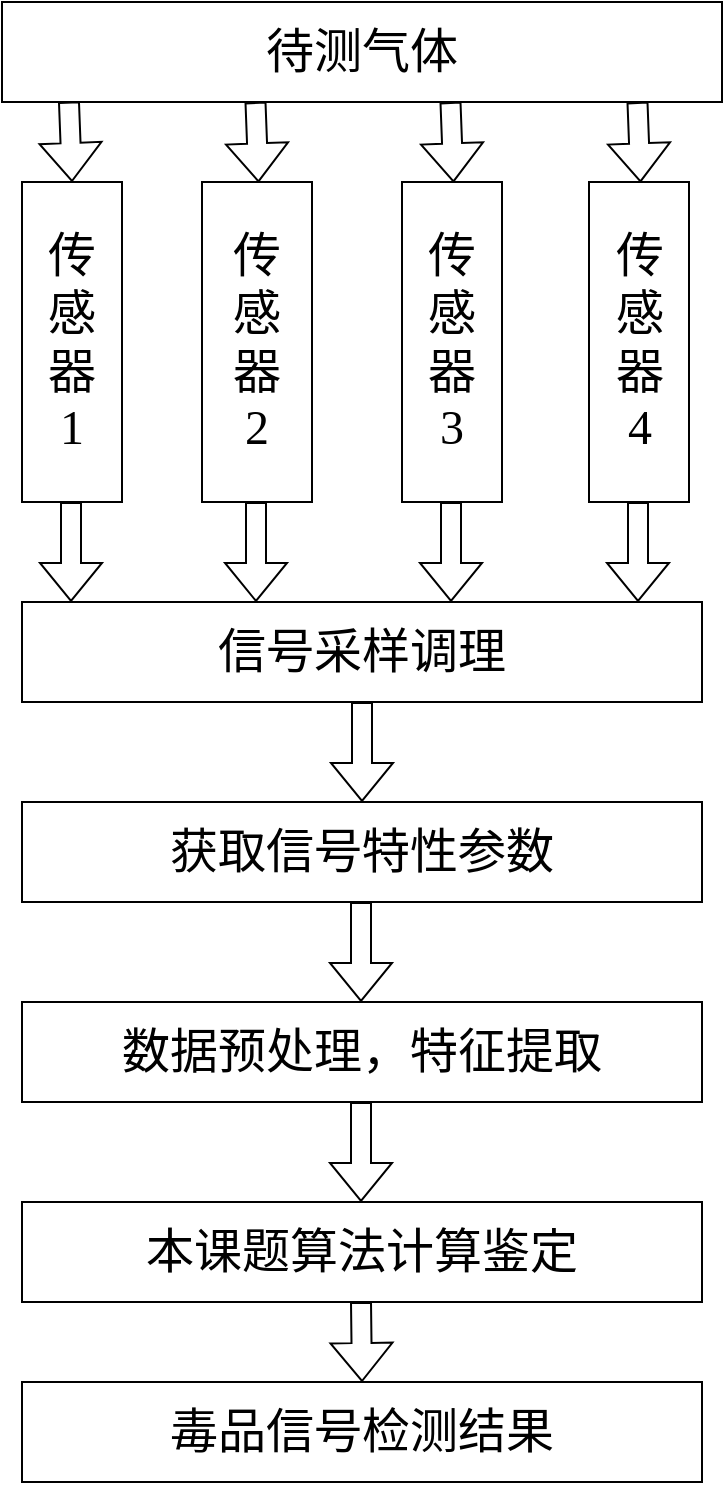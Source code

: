 <mxfile version="20.3.0" type="github">
  <diagram id="prtHgNgQTEPvFCAcTncT" name="Page-1">
    <mxGraphModel dx="1274" dy="771" grid="1" gridSize="10" guides="1" tooltips="1" connect="1" arrows="1" fold="1" page="1" pageScale="1" pageWidth="827" pageHeight="1169" math="0" shadow="0">
      <root>
        <mxCell id="0" />
        <mxCell id="1" parent="0" />
        <mxCell id="CijKE6sO3IoXTaLPwiFw-1" value="&lt;font face=&quot;宋体&quot; style=&quot;font-size: 24px;&quot;&gt;待测气体&lt;/font&gt;" style="rounded=0;whiteSpace=wrap;html=1;" vertex="1" parent="1">
          <mxGeometry x="120" y="100" width="360" height="50" as="geometry" />
        </mxCell>
        <mxCell id="CijKE6sO3IoXTaLPwiFw-2" value="&lt;font face=&quot;宋体&quot;&gt;传&lt;br&gt;感&lt;br&gt;器&lt;br&gt;1&lt;/font&gt;" style="rounded=0;whiteSpace=wrap;html=1;fontSize=24;" vertex="1" parent="1">
          <mxGeometry x="130" y="190" width="50" height="160" as="geometry" />
        </mxCell>
        <mxCell id="CijKE6sO3IoXTaLPwiFw-3" value="&lt;font face=&quot;宋体&quot;&gt;传&lt;br&gt;感&lt;br&gt;器&lt;br&gt;2&lt;/font&gt;" style="rounded=0;whiteSpace=wrap;html=1;fontSize=24;" vertex="1" parent="1">
          <mxGeometry x="220" y="190" width="55" height="160" as="geometry" />
        </mxCell>
        <mxCell id="CijKE6sO3IoXTaLPwiFw-4" value="&lt;font face=&quot;宋体&quot;&gt;传&lt;br&gt;感&lt;br&gt;器&lt;br&gt;3&lt;/font&gt;" style="rounded=0;whiteSpace=wrap;html=1;fontSize=24;" vertex="1" parent="1">
          <mxGeometry x="320" y="190" width="50" height="160" as="geometry" />
        </mxCell>
        <mxCell id="CijKE6sO3IoXTaLPwiFw-5" value="&lt;font face=&quot;宋体&quot;&gt;传&lt;br&gt;感&lt;br&gt;器&lt;br&gt;4&lt;/font&gt;" style="rounded=0;whiteSpace=wrap;html=1;fontSize=24;" vertex="1" parent="1">
          <mxGeometry x="413.5" y="190" width="50" height="160" as="geometry" />
        </mxCell>
        <mxCell id="CijKE6sO3IoXTaLPwiFw-7" value="" style="shape=flexArrow;endArrow=classic;html=1;rounded=0;fontSize=24;exitX=0.093;exitY=0.996;exitDx=0;exitDy=0;exitPerimeter=0;entryX=0.5;entryY=0;entryDx=0;entryDy=0;" edge="1" parent="1" source="CijKE6sO3IoXTaLPwiFw-1" target="CijKE6sO3IoXTaLPwiFw-2">
          <mxGeometry width="50" height="50" relative="1" as="geometry">
            <mxPoint x="390" y="290" as="sourcePoint" />
            <mxPoint x="440" y="240" as="targetPoint" />
          </mxGeometry>
        </mxCell>
        <mxCell id="CijKE6sO3IoXTaLPwiFw-8" value="" style="shape=flexArrow;endArrow=classic;html=1;rounded=0;fontSize=24;exitX=0.093;exitY=0.996;exitDx=0;exitDy=0;exitPerimeter=0;entryX=0.5;entryY=0;entryDx=0;entryDy=0;" edge="1" parent="1">
          <mxGeometry width="50" height="50" relative="1" as="geometry">
            <mxPoint x="246.74" y="150.0" as="sourcePoint" />
            <mxPoint x="248.26" y="190.2" as="targetPoint" />
          </mxGeometry>
        </mxCell>
        <mxCell id="CijKE6sO3IoXTaLPwiFw-9" value="" style="shape=flexArrow;endArrow=classic;html=1;rounded=0;fontSize=24;exitX=0.093;exitY=0.996;exitDx=0;exitDy=0;exitPerimeter=0;entryX=0.5;entryY=0;entryDx=0;entryDy=0;" edge="1" parent="1">
          <mxGeometry width="50" height="50" relative="1" as="geometry">
            <mxPoint x="344.24" y="150.0" as="sourcePoint" />
            <mxPoint x="345.76" y="190.2" as="targetPoint" />
          </mxGeometry>
        </mxCell>
        <mxCell id="CijKE6sO3IoXTaLPwiFw-10" value="" style="shape=flexArrow;endArrow=classic;html=1;rounded=0;fontSize=24;exitX=0.093;exitY=0.996;exitDx=0;exitDy=0;exitPerimeter=0;entryX=0.5;entryY=0;entryDx=0;entryDy=0;" edge="1" parent="1">
          <mxGeometry width="50" height="50" relative="1" as="geometry">
            <mxPoint x="437.74" y="150.0" as="sourcePoint" />
            <mxPoint x="439.26" y="190.2" as="targetPoint" />
          </mxGeometry>
        </mxCell>
        <mxCell id="CijKE6sO3IoXTaLPwiFw-11" value="&lt;font face=&quot;宋体&quot;&gt;信号采样调理&lt;/font&gt;" style="rounded=0;whiteSpace=wrap;html=1;fontSize=24;" vertex="1" parent="1">
          <mxGeometry x="130" y="400" width="340" height="50" as="geometry" />
        </mxCell>
        <mxCell id="CijKE6sO3IoXTaLPwiFw-13" value="" style="shape=flexArrow;endArrow=classic;html=1;rounded=0;fontSize=24;" edge="1" parent="1">
          <mxGeometry width="50" height="50" relative="1" as="geometry">
            <mxPoint x="154.5" y="350" as="sourcePoint" />
            <mxPoint x="154.5" y="400" as="targetPoint" />
            <Array as="points">
              <mxPoint x="154.5" y="400" />
            </Array>
          </mxGeometry>
        </mxCell>
        <mxCell id="CijKE6sO3IoXTaLPwiFw-14" value="" style="shape=flexArrow;endArrow=classic;html=1;rounded=0;fontSize=24;" edge="1" parent="1">
          <mxGeometry width="50" height="50" relative="1" as="geometry">
            <mxPoint x="247" y="350" as="sourcePoint" />
            <mxPoint x="247" y="400" as="targetPoint" />
            <Array as="points">
              <mxPoint x="247" y="400" />
            </Array>
          </mxGeometry>
        </mxCell>
        <mxCell id="CijKE6sO3IoXTaLPwiFw-15" value="" style="shape=flexArrow;endArrow=classic;html=1;rounded=0;fontSize=24;" edge="1" parent="1">
          <mxGeometry width="50" height="50" relative="1" as="geometry">
            <mxPoint x="344.5" y="350" as="sourcePoint" />
            <mxPoint x="344.5" y="400" as="targetPoint" />
            <Array as="points">
              <mxPoint x="344.5" y="400" />
            </Array>
          </mxGeometry>
        </mxCell>
        <mxCell id="CijKE6sO3IoXTaLPwiFw-16" value="" style="shape=flexArrow;endArrow=classic;html=1;rounded=0;fontSize=24;" edge="1" parent="1">
          <mxGeometry width="50" height="50" relative="1" as="geometry">
            <mxPoint x="438" y="350" as="sourcePoint" />
            <mxPoint x="438" y="400" as="targetPoint" />
            <Array as="points">
              <mxPoint x="438" y="400" />
            </Array>
          </mxGeometry>
        </mxCell>
        <mxCell id="CijKE6sO3IoXTaLPwiFw-17" value="&lt;font face=&quot;宋体&quot;&gt;获取信号特性参数&lt;/font&gt;" style="rounded=0;whiteSpace=wrap;html=1;fontSize=24;" vertex="1" parent="1">
          <mxGeometry x="130" y="500" width="340" height="50" as="geometry" />
        </mxCell>
        <mxCell id="CijKE6sO3IoXTaLPwiFw-18" value="&lt;font face=&quot;宋体&quot;&gt;数据预处理，特征提取&lt;/font&gt;" style="rounded=0;whiteSpace=wrap;html=1;fontSize=24;" vertex="1" parent="1">
          <mxGeometry x="130" y="600" width="340" height="50" as="geometry" />
        </mxCell>
        <mxCell id="CijKE6sO3IoXTaLPwiFw-19" value="&lt;font face=&quot;宋体&quot;&gt;本课题算法计算鉴定&lt;/font&gt;" style="rounded=0;whiteSpace=wrap;html=1;fontSize=24;" vertex="1" parent="1">
          <mxGeometry x="130" y="700" width="340" height="50" as="geometry" />
        </mxCell>
        <mxCell id="CijKE6sO3IoXTaLPwiFw-20" value="&lt;font face=&quot;宋体&quot;&gt;毒品信号检测结果&lt;/font&gt;" style="rounded=0;whiteSpace=wrap;html=1;fontSize=24;" vertex="1" parent="1">
          <mxGeometry x="130" y="790" width="340" height="50" as="geometry" />
        </mxCell>
        <mxCell id="CijKE6sO3IoXTaLPwiFw-21" value="" style="shape=flexArrow;endArrow=classic;html=1;rounded=0;fontSize=24;exitX=0.5;exitY=1;exitDx=0;exitDy=0;" edge="1" parent="1" source="CijKE6sO3IoXTaLPwiFw-11" target="CijKE6sO3IoXTaLPwiFw-17">
          <mxGeometry width="50" height="50" relative="1" as="geometry">
            <mxPoint x="390" y="570" as="sourcePoint" />
            <mxPoint x="440" y="520" as="targetPoint" />
          </mxGeometry>
        </mxCell>
        <mxCell id="CijKE6sO3IoXTaLPwiFw-22" value="" style="shape=flexArrow;endArrow=classic;html=1;rounded=0;fontSize=24;exitX=0.5;exitY=1;exitDx=0;exitDy=0;" edge="1" parent="1">
          <mxGeometry width="50" height="50" relative="1" as="geometry">
            <mxPoint x="299.5" y="550" as="sourcePoint" />
            <mxPoint x="299.5" y="600" as="targetPoint" />
          </mxGeometry>
        </mxCell>
        <mxCell id="CijKE6sO3IoXTaLPwiFw-23" value="" style="shape=flexArrow;endArrow=classic;html=1;rounded=0;fontSize=24;exitX=0.5;exitY=1;exitDx=0;exitDy=0;" edge="1" parent="1">
          <mxGeometry width="50" height="50" relative="1" as="geometry">
            <mxPoint x="299.5" y="650" as="sourcePoint" />
            <mxPoint x="299.5" y="700" as="targetPoint" />
          </mxGeometry>
        </mxCell>
        <mxCell id="CijKE6sO3IoXTaLPwiFw-24" value="" style="shape=flexArrow;endArrow=classic;html=1;rounded=0;fontSize=24;exitX=0.5;exitY=1;exitDx=0;exitDy=0;" edge="1" parent="1">
          <mxGeometry width="50" height="50" relative="1" as="geometry">
            <mxPoint x="299.5" y="750" as="sourcePoint" />
            <mxPoint x="300" y="790" as="targetPoint" />
          </mxGeometry>
        </mxCell>
      </root>
    </mxGraphModel>
  </diagram>
</mxfile>
